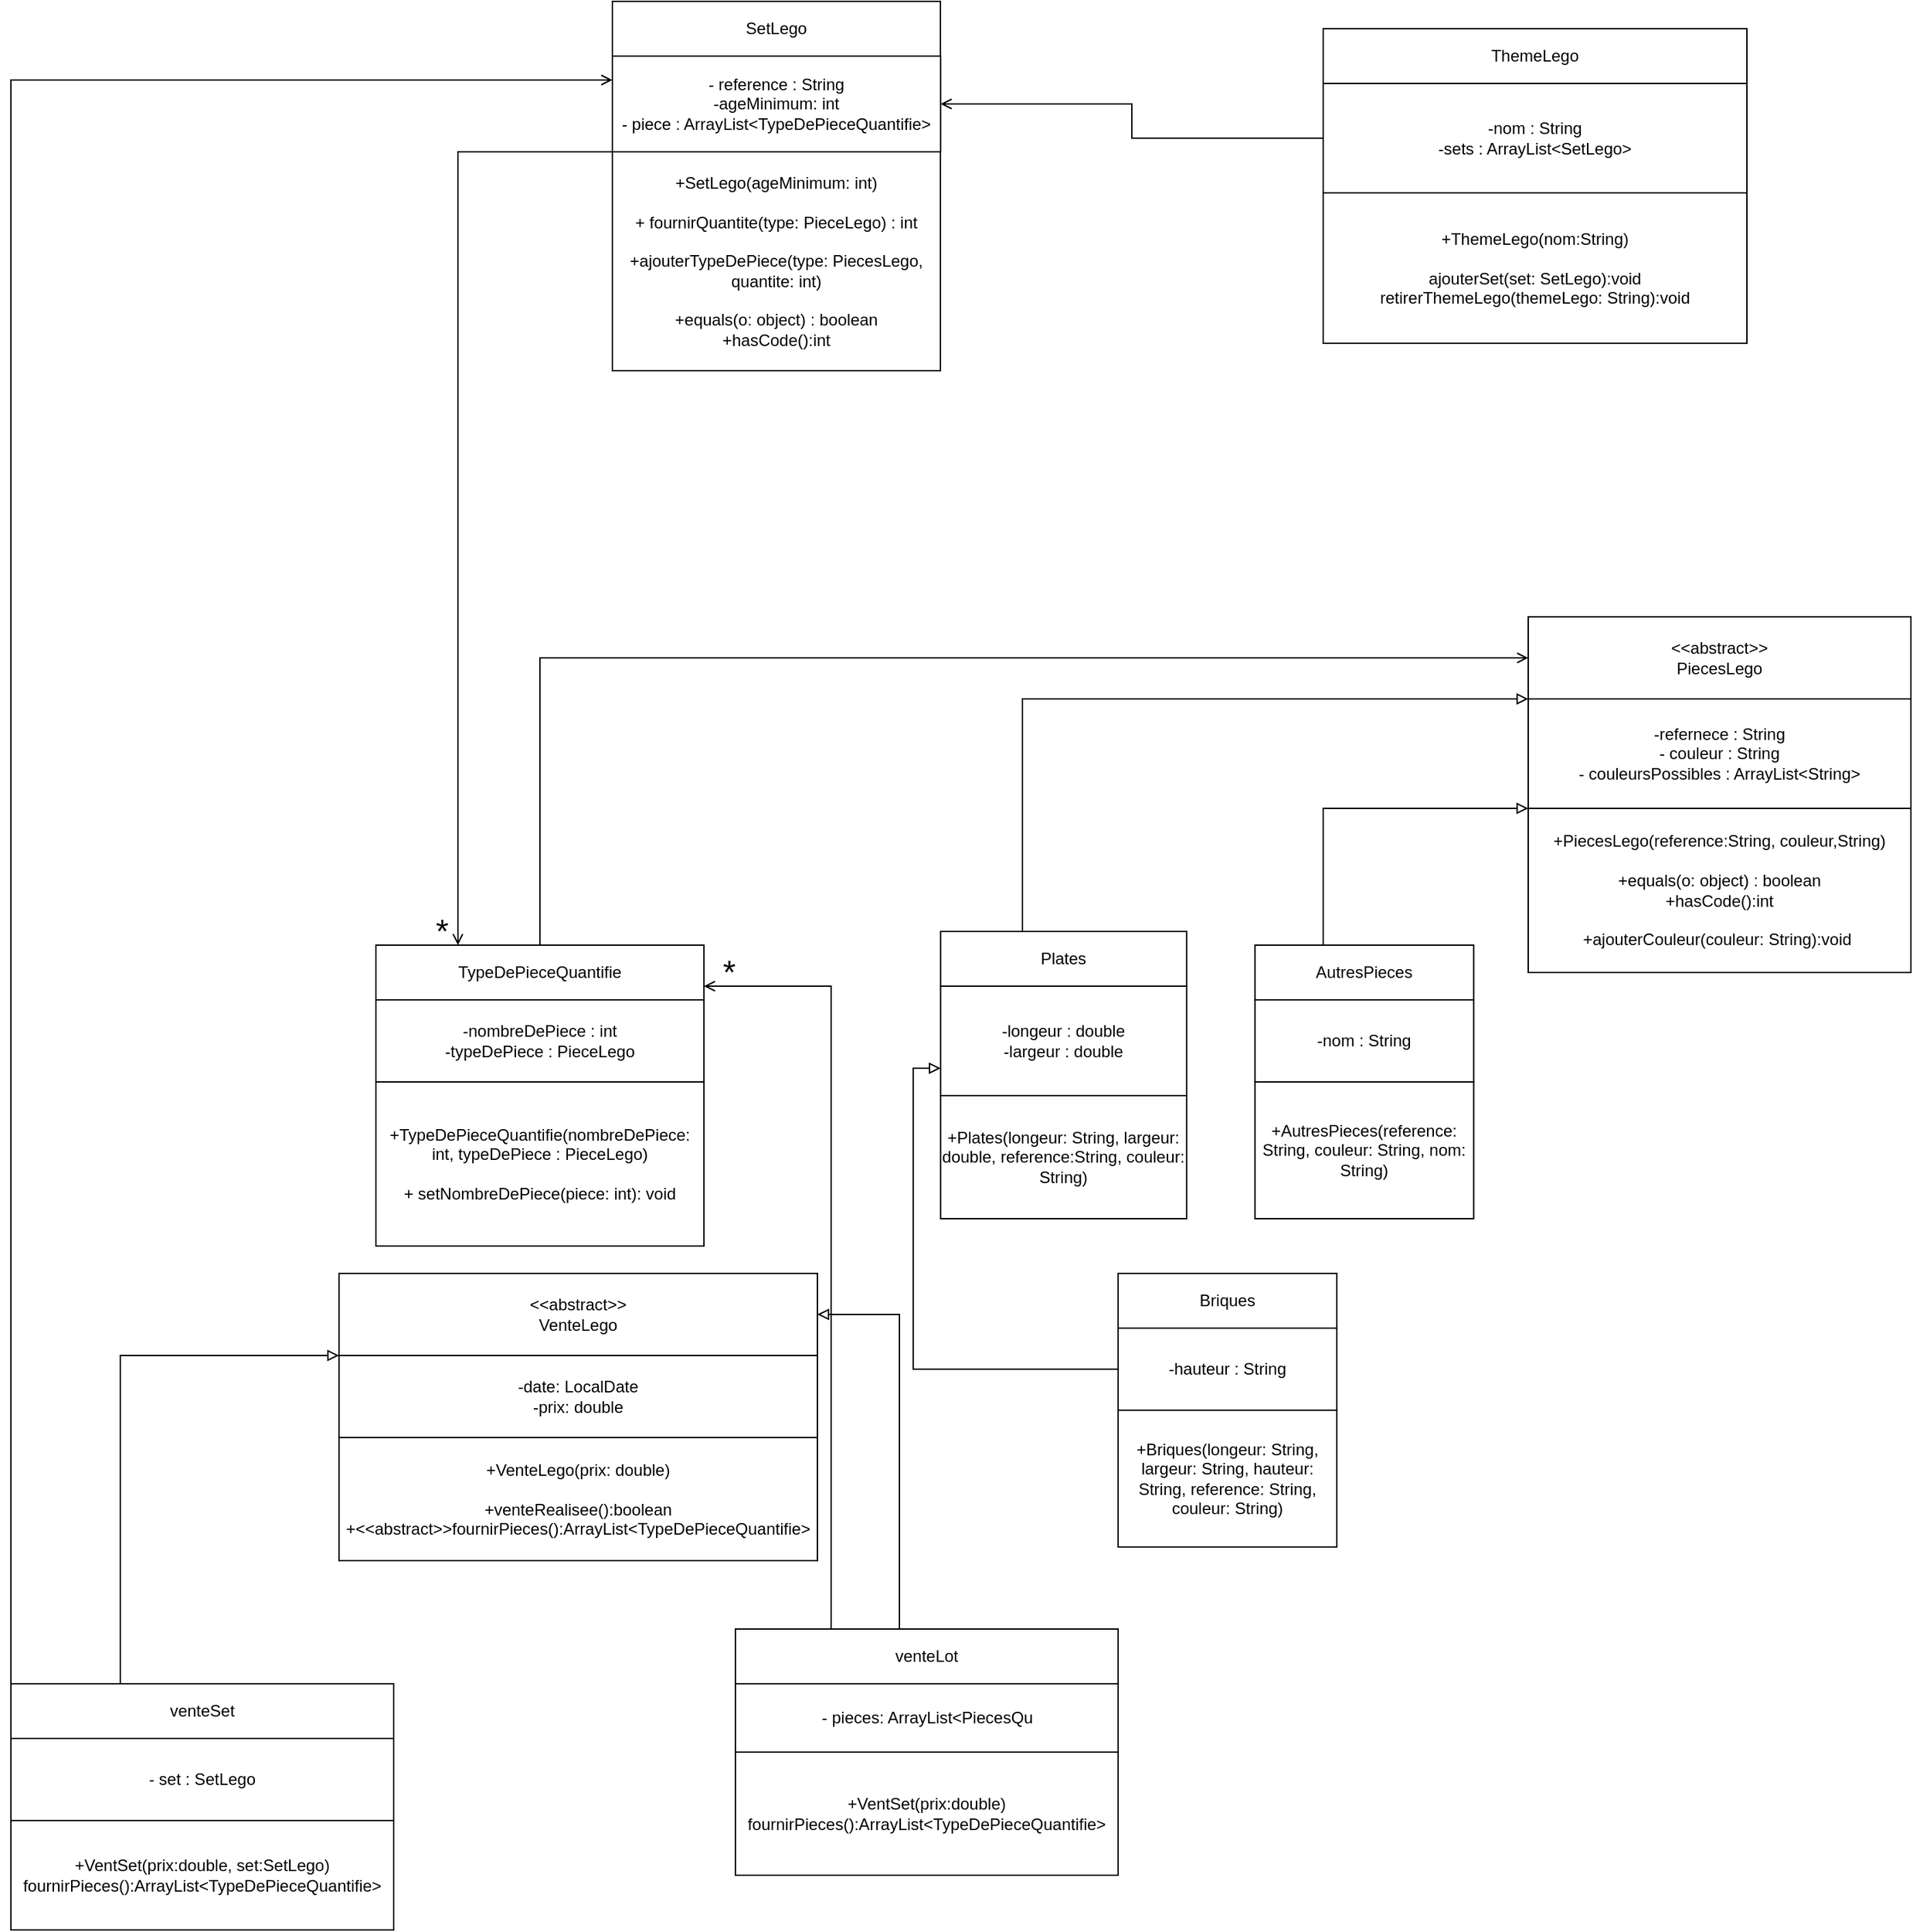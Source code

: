 <mxfile version="20.2.3" type="device"><diagram id="suF_ULPIy_UbPDMomFgj" name="Page-1"><mxGraphModel dx="1812" dy="521" grid="1" gridSize="10" guides="1" tooltips="1" connect="1" arrows="1" fold="1" page="1" pageScale="1" pageWidth="827" pageHeight="1169" math="0" shadow="0"><root><mxCell id="0"/><mxCell id="1" parent="0"/><mxCell id="8wj4GKZsAmlvCV8AQ6ia-5" value="&amp;lt;&amp;lt;abstract&amp;gt;&amp;gt;&lt;br&gt;PiecesLego" style="whiteSpace=wrap;html=1;" parent="1" vertex="1"><mxGeometry x="490" y="520" width="280" height="60" as="geometry"/></mxCell><mxCell id="8wj4GKZsAmlvCV8AQ6ia-6" value="-refernece : String&lt;br&gt;- couleur : String&lt;br&gt;- couleursPossibles : ArrayList&amp;lt;String&amp;gt;" style="whiteSpace=wrap;html=1;" parent="1" vertex="1"><mxGeometry x="490" y="580" width="280" height="80" as="geometry"/></mxCell><mxCell id="8wj4GKZsAmlvCV8AQ6ia-7" value="+PiecesLego(reference:String, couleur,String)&lt;br&gt;&lt;br&gt;+equals(o: object) : boolean&lt;br&gt;+hasCode():int&lt;br&gt;&lt;br&gt;+ajouterCouleur(couleur: String):void&amp;nbsp;" style="whiteSpace=wrap;html=1;" parent="1" vertex="1"><mxGeometry x="490" y="660" width="280" height="120" as="geometry"/></mxCell><mxCell id="8wj4GKZsAmlvCV8AQ6ia-15" style="edgeStyle=orthogonalEdgeStyle;rounded=0;orthogonalLoop=1;jettySize=auto;html=1;exitX=0.5;exitY=0;exitDx=0;exitDy=0;entryX=0;entryY=0;entryDx=0;entryDy=0;endArrow=block;endFill=0;" parent="1" source="8wj4GKZsAmlvCV8AQ6ia-8" target="8wj4GKZsAmlvCV8AQ6ia-6" edge="1"><mxGeometry relative="1" as="geometry"><Array as="points"><mxPoint x="120" y="580"/></Array></mxGeometry></mxCell><mxCell id="8wj4GKZsAmlvCV8AQ6ia-8" value="Plates" style="whiteSpace=wrap;html=1;" parent="1" vertex="1"><mxGeometry x="60.14" y="750" width="180" height="40" as="geometry"/></mxCell><mxCell id="8wj4GKZsAmlvCV8AQ6ia-9" value="-longeur : double&lt;br&gt;-largeur : double" style="whiteSpace=wrap;html=1;" parent="1" vertex="1"><mxGeometry x="60.14" y="790" width="180" height="80" as="geometry"/></mxCell><mxCell id="8wj4GKZsAmlvCV8AQ6ia-10" value="+Plates(longeur: String, largeur: double, reference:String, couleur: String)" style="whiteSpace=wrap;html=1;" parent="1" vertex="1"><mxGeometry x="60.14" y="870" width="180" height="90" as="geometry"/></mxCell><mxCell id="8wj4GKZsAmlvCV8AQ6ia-11" value="Briques" style="whiteSpace=wrap;html=1;" parent="1" vertex="1"><mxGeometry x="190" y="1000" width="160" height="40" as="geometry"/></mxCell><mxCell id="8wj4GKZsAmlvCV8AQ6ia-13" style="edgeStyle=orthogonalEdgeStyle;rounded=0;orthogonalLoop=1;jettySize=auto;html=1;exitX=0;exitY=0.5;exitDx=0;exitDy=0;entryX=0;entryY=0.75;entryDx=0;entryDy=0;endArrow=block;endFill=0;" parent="1" source="8wj4GKZsAmlvCV8AQ6ia-12" target="8wj4GKZsAmlvCV8AQ6ia-9" edge="1"><mxGeometry relative="1" as="geometry"/></mxCell><mxCell id="8wj4GKZsAmlvCV8AQ6ia-12" value="-hauteur : String" style="whiteSpace=wrap;html=1;" parent="1" vertex="1"><mxGeometry x="190" y="1040" width="160" height="60" as="geometry"/></mxCell><mxCell id="8wj4GKZsAmlvCV8AQ6ia-14" value="+Briques(longeur: String, largeur: String, hauteur: String, reference: String, couleur: String)" style="whiteSpace=wrap;html=1;" parent="1" vertex="1"><mxGeometry x="190" y="1100" width="160" height="100" as="geometry"/></mxCell><mxCell id="8wj4GKZsAmlvCV8AQ6ia-19" style="edgeStyle=orthogonalEdgeStyle;rounded=0;orthogonalLoop=1;jettySize=auto;html=1;exitX=0.5;exitY=0;exitDx=0;exitDy=0;entryX=0;entryY=0;entryDx=0;entryDy=0;endArrow=block;endFill=0;" parent="1" source="8wj4GKZsAmlvCV8AQ6ia-16" target="8wj4GKZsAmlvCV8AQ6ia-7" edge="1"><mxGeometry relative="1" as="geometry"><Array as="points"><mxPoint x="340" y="660"/></Array></mxGeometry></mxCell><mxCell id="8wj4GKZsAmlvCV8AQ6ia-16" value="AutresPieces" style="whiteSpace=wrap;html=1;" parent="1" vertex="1"><mxGeometry x="290.14" y="760" width="160" height="40" as="geometry"/></mxCell><mxCell id="8wj4GKZsAmlvCV8AQ6ia-17" value="-nom : String" style="whiteSpace=wrap;html=1;" parent="1" vertex="1"><mxGeometry x="290.14" y="800" width="160" height="60" as="geometry"/></mxCell><mxCell id="8wj4GKZsAmlvCV8AQ6ia-18" style="edgeStyle=orthogonalEdgeStyle;rounded=0;orthogonalLoop=1;jettySize=auto;html=1;exitX=0.5;exitY=1;exitDx=0;exitDy=0;endArrow=block;endFill=0;" parent="1" source="8wj4GKZsAmlvCV8AQ6ia-16" target="8wj4GKZsAmlvCV8AQ6ia-16" edge="1"><mxGeometry relative="1" as="geometry"/></mxCell><mxCell id="8wj4GKZsAmlvCV8AQ6ia-21" value="+AutresPieces(reference: String, couleur: String, nom: String)" style="whiteSpace=wrap;html=1;" parent="1" vertex="1"><mxGeometry x="290.14" y="860" width="160" height="100" as="geometry"/></mxCell><mxCell id="8wj4GKZsAmlvCV8AQ6ia-22" value="SetLego" style="whiteSpace=wrap;html=1;" parent="1" vertex="1"><mxGeometry x="-180" y="70" width="240" height="40" as="geometry"/></mxCell><mxCell id="8wj4GKZsAmlvCV8AQ6ia-23" value="- reference : String&lt;br&gt;-ageMinimum: int&lt;br&gt;- piece : ArrayList&amp;lt;TypeDePieceQuantifie&amp;gt;" style="whiteSpace=wrap;html=1;" parent="1" vertex="1"><mxGeometry x="-180" y="110" width="240.14" height="70" as="geometry"/></mxCell><mxCell id="8wj4GKZsAmlvCV8AQ6ia-24" value="+SetLego(ageMinimum: int)&lt;br&gt;&lt;br&gt;+ fournirQuantite(type: PieceLego) : int&lt;br&gt;&lt;br&gt;+ajouterTypeDePiece(type: PiecesLego, quantite: int)&lt;br&gt;&lt;br&gt;+equals(o: object) : boolean&lt;br&gt;+hasCode():int" style="whiteSpace=wrap;html=1;" parent="1" vertex="1"><mxGeometry x="-180" y="180" width="240" height="160" as="geometry"/></mxCell><mxCell id="8wj4GKZsAmlvCV8AQ6ia-25" value="ThemeLego" style="whiteSpace=wrap;html=1;" parent="1" vertex="1"><mxGeometry x="340" y="90" width="310" height="40" as="geometry"/></mxCell><mxCell id="j3WDr60jwKC1GPAg4YKZ-23" style="edgeStyle=orthogonalEdgeStyle;rounded=0;orthogonalLoop=1;jettySize=auto;html=1;exitX=0;exitY=0.5;exitDx=0;exitDy=0;entryX=1;entryY=0.5;entryDx=0;entryDy=0;endArrow=open;endFill=0;" parent="1" source="8wj4GKZsAmlvCV8AQ6ia-26" target="8wj4GKZsAmlvCV8AQ6ia-23" edge="1"><mxGeometry relative="1" as="geometry"/></mxCell><mxCell id="8wj4GKZsAmlvCV8AQ6ia-26" value="-nom : String&lt;br&gt;-sets : ArrayList&amp;lt;SetLego&amp;gt;&lt;br&gt;" style="whiteSpace=wrap;html=1;" parent="1" vertex="1"><mxGeometry x="340" y="130" width="310" height="80" as="geometry"/></mxCell><mxCell id="8wj4GKZsAmlvCV8AQ6ia-30" value="+ThemeLego(nom:String)&lt;br&gt;&lt;br&gt;ajouterSet(set: SetLego):void&lt;br&gt;retirerThemeLego(themeLego: String):void" style="whiteSpace=wrap;html=1;" parent="1" vertex="1"><mxGeometry x="340" y="210" width="310" height="110" as="geometry"/></mxCell><mxCell id="j3WDr60jwKC1GPAg4YKZ-1" style="edgeStyle=orthogonalEdgeStyle;rounded=0;orthogonalLoop=1;jettySize=auto;html=1;exitX=0.5;exitY=0;exitDx=0;exitDy=0;entryX=0;entryY=0.5;entryDx=0;entryDy=0;endArrow=open;endFill=0;" parent="1" source="3_uLjj4_vsLu4bAWml6e-1" target="8wj4GKZsAmlvCV8AQ6ia-5" edge="1"><mxGeometry relative="1" as="geometry"/></mxCell><mxCell id="j3WDr60jwKC1GPAg4YKZ-24" style="edgeStyle=orthogonalEdgeStyle;rounded=0;orthogonalLoop=1;jettySize=auto;html=1;endArrow=open;endFill=0;exitX=0;exitY=0.75;exitDx=0;exitDy=0;entryX=0.25;entryY=0;entryDx=0;entryDy=0;" parent="1" source="8wj4GKZsAmlvCV8AQ6ia-23" target="3_uLjj4_vsLu4bAWml6e-1" edge="1"><mxGeometry relative="1" as="geometry"><mxPoint x="-320" y="290" as="targetPoint"/><mxPoint x="-280" y="650" as="sourcePoint"/><Array as="points"><mxPoint x="-180" y="180"/><mxPoint x="-293" y="180"/></Array></mxGeometry></mxCell><mxCell id="3_uLjj4_vsLu4bAWml6e-1" value="TypeDePieceQuantifie" style="whiteSpace=wrap;html=1;" parent="1" vertex="1"><mxGeometry x="-353" y="760" width="240" height="40" as="geometry"/></mxCell><mxCell id="3_uLjj4_vsLu4bAWml6e-2" value="-nombreDePiece : int&lt;br&gt;-typeDePiece : PieceLego&lt;br&gt;" style="whiteSpace=wrap;html=1;" parent="1" vertex="1"><mxGeometry x="-353" y="800" width="240" height="60" as="geometry"/></mxCell><mxCell id="3_uLjj4_vsLu4bAWml6e-3" value="+TypeDePieceQuantifie(nombreDePiece: int, typeDePiece : PieceLego)&lt;br&gt;&lt;br&gt;+ setNombreDePiece(piece: int): void" style="whiteSpace=wrap;html=1;" parent="1" vertex="1"><mxGeometry x="-353" y="860" width="240" height="120" as="geometry"/></mxCell><mxCell id="j3WDr60jwKC1GPAg4YKZ-2" value="&amp;lt;&amp;lt;abstract&amp;gt;&amp;gt;&lt;br&gt;VenteLego" style="whiteSpace=wrap;html=1;" parent="1" vertex="1"><mxGeometry x="-380" y="1000" width="350" height="60" as="geometry"/></mxCell><mxCell id="j3WDr60jwKC1GPAg4YKZ-3" value="-date: LocalDate&lt;br&gt;-prix: double&lt;br&gt;" style="whiteSpace=wrap;html=1;" parent="1" vertex="1"><mxGeometry x="-380" y="1060" width="350" height="60" as="geometry"/></mxCell><mxCell id="j3WDr60jwKC1GPAg4YKZ-22" style="edgeStyle=orthogonalEdgeStyle;rounded=0;orthogonalLoop=1;jettySize=auto;html=1;exitX=0;exitY=0;exitDx=0;exitDy=0;endArrow=open;endFill=0;entryX=0;entryY=0.25;entryDx=0;entryDy=0;" parent="1" source="j3WDr60jwKC1GPAg4YKZ-5" target="8wj4GKZsAmlvCV8AQ6ia-23" edge="1"><mxGeometry relative="1" as="geometry"><mxPoint x="-510.0" y="670" as="targetPoint"/></mxGeometry></mxCell><mxCell id="j3WDr60jwKC1GPAg4YKZ-5" value="venteSet" style="whiteSpace=wrap;html=1;" parent="1" vertex="1"><mxGeometry x="-620" y="1300" width="280" height="40" as="geometry"/></mxCell><mxCell id="j3WDr60jwKC1GPAg4YKZ-27" style="edgeStyle=orthogonalEdgeStyle;rounded=0;orthogonalLoop=1;jettySize=auto;html=1;exitX=0.25;exitY=0;exitDx=0;exitDy=0;entryX=1;entryY=0.75;entryDx=0;entryDy=0;fontSize=24;endArrow=open;endFill=0;" parent="1" source="j3WDr60jwKC1GPAg4YKZ-6" target="3_uLjj4_vsLu4bAWml6e-1" edge="1"><mxGeometry relative="1" as="geometry"/></mxCell><mxCell id="j3WDr60jwKC1GPAg4YKZ-6" value="venteLot" style="whiteSpace=wrap;html=1;" parent="1" vertex="1"><mxGeometry x="-90" y="1260" width="280" height="40" as="geometry"/></mxCell><mxCell id="j3WDr60jwKC1GPAg4YKZ-7" value="+VenteLego(prix: double)&lt;br&gt;&lt;br&gt;+venteRealisee():boolean&lt;br&gt;+&amp;lt;&amp;lt;abstract&amp;gt;&amp;gt;fournirPieces():ArrayList&amp;lt;TypeDePieceQuantifie&amp;gt;" style="whiteSpace=wrap;html=1;" parent="1" vertex="1"><mxGeometry x="-380" y="1120" width="350" height="90" as="geometry"/></mxCell><mxCell id="j3WDr60jwKC1GPAg4YKZ-8" style="edgeStyle=orthogonalEdgeStyle;rounded=0;orthogonalLoop=1;jettySize=auto;html=1;exitX=0.5;exitY=0;exitDx=0;exitDy=0;entryX=0;entryY=0;entryDx=0;entryDy=0;endArrow=block;endFill=0;" parent="1" source="j3WDr60jwKC1GPAg4YKZ-5" target="j3WDr60jwKC1GPAg4YKZ-3" edge="1"><mxGeometry relative="1" as="geometry"><mxPoint x="-450.14" y="1250" as="sourcePoint"/><mxPoint x="-580" y="1030" as="targetPoint"/><Array as="points"><mxPoint x="-540" y="1060"/></Array></mxGeometry></mxCell><mxCell id="j3WDr60jwKC1GPAg4YKZ-10" style="edgeStyle=orthogonalEdgeStyle;rounded=0;orthogonalLoop=1;jettySize=auto;html=1;exitX=0.5;exitY=0;exitDx=0;exitDy=0;entryX=1;entryY=0.5;entryDx=0;entryDy=0;endArrow=block;endFill=0;" parent="1" source="j3WDr60jwKC1GPAg4YKZ-6" target="j3WDr60jwKC1GPAg4YKZ-2" edge="1"><mxGeometry relative="1" as="geometry"><mxPoint x="-90" y="1270" as="sourcePoint"/><mxPoint x="70" y="1030" as="targetPoint"/><Array as="points"><mxPoint x="30" y="1260"/><mxPoint x="30" y="1030"/></Array></mxGeometry></mxCell><mxCell id="j3WDr60jwKC1GPAg4YKZ-11" value="- set : SetLego" style="whiteSpace=wrap;html=1;" parent="1" vertex="1"><mxGeometry x="-620" y="1340" width="280" height="60" as="geometry"/></mxCell><mxCell id="j3WDr60jwKC1GPAg4YKZ-17" value="- pieces: ArrayList&amp;lt;PiecesQu" style="html=1;" parent="1" vertex="1"><mxGeometry x="-90" y="1300" width="280" height="50" as="geometry"/></mxCell><mxCell id="j3WDr60jwKC1GPAg4YKZ-19" value="+VentSet(prix:double, set:SetLego)&lt;br&gt;fournirPieces():ArrayList&amp;lt;TypeDePieceQuantifie&amp;gt;" style="whiteSpace=wrap;html=1;" parent="1" vertex="1"><mxGeometry x="-620" y="1400" width="280" height="80" as="geometry"/></mxCell><mxCell id="j3WDr60jwKC1GPAg4YKZ-21" value="+VentSet(prix:double)&lt;br&gt;fournirPieces():ArrayList&amp;lt;TypeDePieceQuantifie&amp;gt;" style="whiteSpace=wrap;html=1;" parent="1" vertex="1"><mxGeometry x="-90" y="1350" width="280" height="90" as="geometry"/></mxCell><mxCell id="j3WDr60jwKC1GPAg4YKZ-26" value="*" style="text;html=1;align=center;verticalAlign=middle;resizable=0;points=[];autosize=1;strokeColor=none;fillColor=none;fontSize=24;" parent="1" vertex="1"><mxGeometry x="-320" y="730" width="30" height="40" as="geometry"/></mxCell><mxCell id="j3WDr60jwKC1GPAg4YKZ-28" value="*" style="text;html=1;align=center;verticalAlign=middle;resizable=0;points=[];autosize=1;strokeColor=none;fillColor=none;fontSize=24;" parent="1" vertex="1"><mxGeometry x="-110" y="760" width="30" height="40" as="geometry"/></mxCell></root></mxGraphModel></diagram></mxfile>